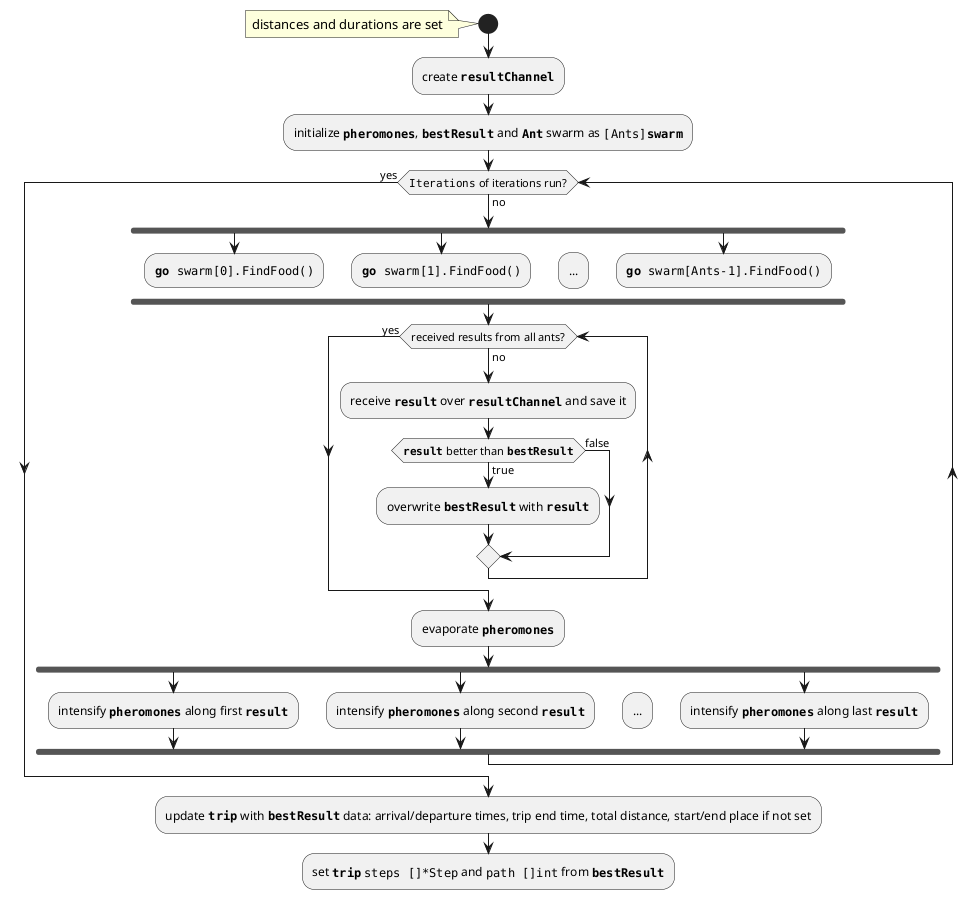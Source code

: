 @startuml

start

note: distances and durations are set

:create ""**resultChannel**"";

:initialize ""**pheromones**"", ""**bestResult**"" and ""**Ant**"" swarm as ""[Ants]**swarm**"";

while (""Iterations"" of iterations run?) is (no)
    fork
        :""**go** swarm[0].FindFood()"";
        detach
    fork again
        :""**go** swarm[1].FindFood()"";
        detach
    fork again
        -[hidden]->
        :...;
        detach
    fork again
        :""**go** swarm[Ants-1].FindFood()"";
        detach
    end fork

    while (received results from all ants?) is (no)
        :receive ""**result**"" over ""**resultChannel**"" and save it;

        if (""**result**"" better than ""**bestResult**"") then (true)
            :overwrite ""**bestResult**"" with ""**result**"";
        else (false)
        endif
    endwhile (yes)
    :evaporate ""**pheromones**"";
    fork
        :intensify ""**pheromones**"" along first ""**result**"";
    fork again
        :intensify ""**pheromones**"" along second ""**result**"";
    fork again
        -[hidden]->
        :...;
        detach
    fork again
        :intensify ""**pheromones**"" along last ""**result**"";
    end fork
endwhile (yes)

:update ""**trip**"" with ""**bestResult**"" data: arrival/departure times, trip end time, total distance, start/end place if not set;

:set ""**trip**"" ""steps []*Step"" and ""path []int"" from ""**bestResult**"";

@enduml
